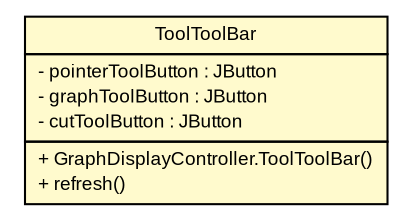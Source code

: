 #!/usr/local/bin/dot
#
# Class diagram 
# Generated by UMLGraph version R5_6 (http://www.umlgraph.org/)
#

digraph G {
	edge [fontname="arial",fontsize=10,labelfontname="arial",labelfontsize=10];
	node [fontname="arial",fontsize=10,shape=plaintext];
	nodesep=0.25;
	ranksep=0.5;
	// pfc.controllers.GraphDisplayController.ToolToolBar
	c8956 [label=<<table title="pfc.controllers.GraphDisplayController.ToolToolBar" border="0" cellborder="1" cellspacing="0" cellpadding="2" port="p" bgcolor="lemonChiffon" href="./GraphDisplayController.ToolToolBar.html">
		<tr><td><table border="0" cellspacing="0" cellpadding="1">
<tr><td align="center" balign="center"> ToolToolBar </td></tr>
		</table></td></tr>
		<tr><td><table border="0" cellspacing="0" cellpadding="1">
<tr><td align="left" balign="left"> - pointerToolButton : JButton </td></tr>
<tr><td align="left" balign="left"> - graphToolButton : JButton </td></tr>
<tr><td align="left" balign="left"> - cutToolButton : JButton </td></tr>
		</table></td></tr>
		<tr><td><table border="0" cellspacing="0" cellpadding="1">
<tr><td align="left" balign="left"> + GraphDisplayController.ToolToolBar() </td></tr>
<tr><td align="left" balign="left"> + refresh() </td></tr>
		</table></td></tr>
		</table>>, URL="./GraphDisplayController.ToolToolBar.html", fontname="arial", fontcolor="black", fontsize=9.0];
}

